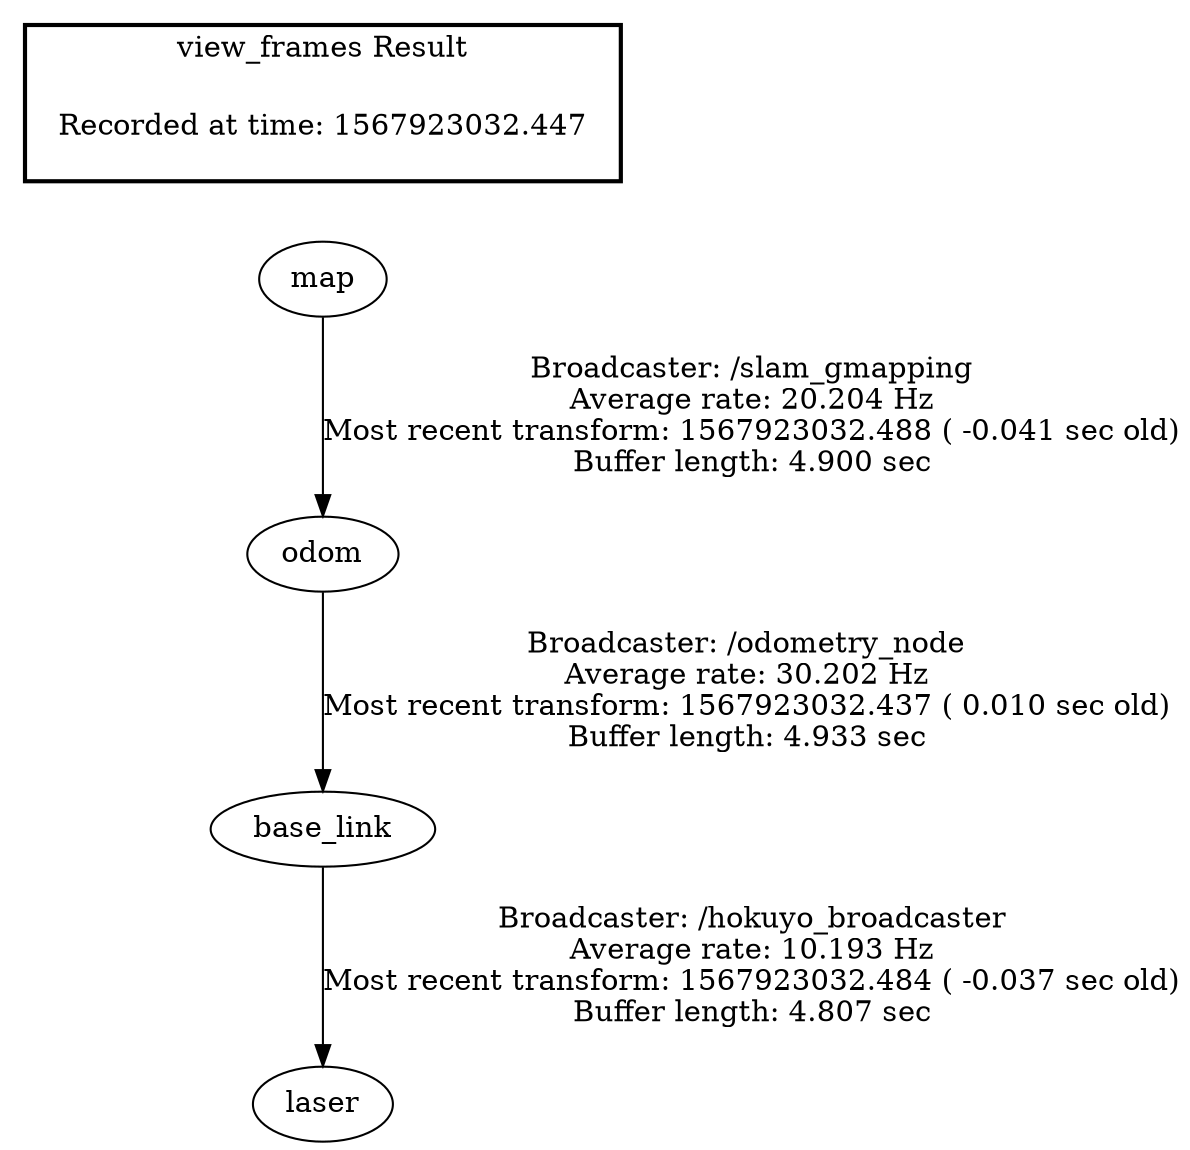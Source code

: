 digraph G {
"odom" -> "base_link"[label="Broadcaster: /odometry_node\nAverage rate: 30.202 Hz\nMost recent transform: 1567923032.437 ( 0.010 sec old)\nBuffer length: 4.933 sec\n"];
"map" -> "odom"[label="Broadcaster: /slam_gmapping\nAverage rate: 20.204 Hz\nMost recent transform: 1567923032.488 ( -0.041 sec old)\nBuffer length: 4.900 sec\n"];
"base_link" -> "laser"[label="Broadcaster: /hokuyo_broadcaster\nAverage rate: 10.193 Hz\nMost recent transform: 1567923032.484 ( -0.037 sec old)\nBuffer length: 4.807 sec\n"];
edge [style=invis];
 subgraph cluster_legend { style=bold; color=black; label ="view_frames Result";
"Recorded at time: 1567923032.447"[ shape=plaintext ] ;
 }->"map";
}